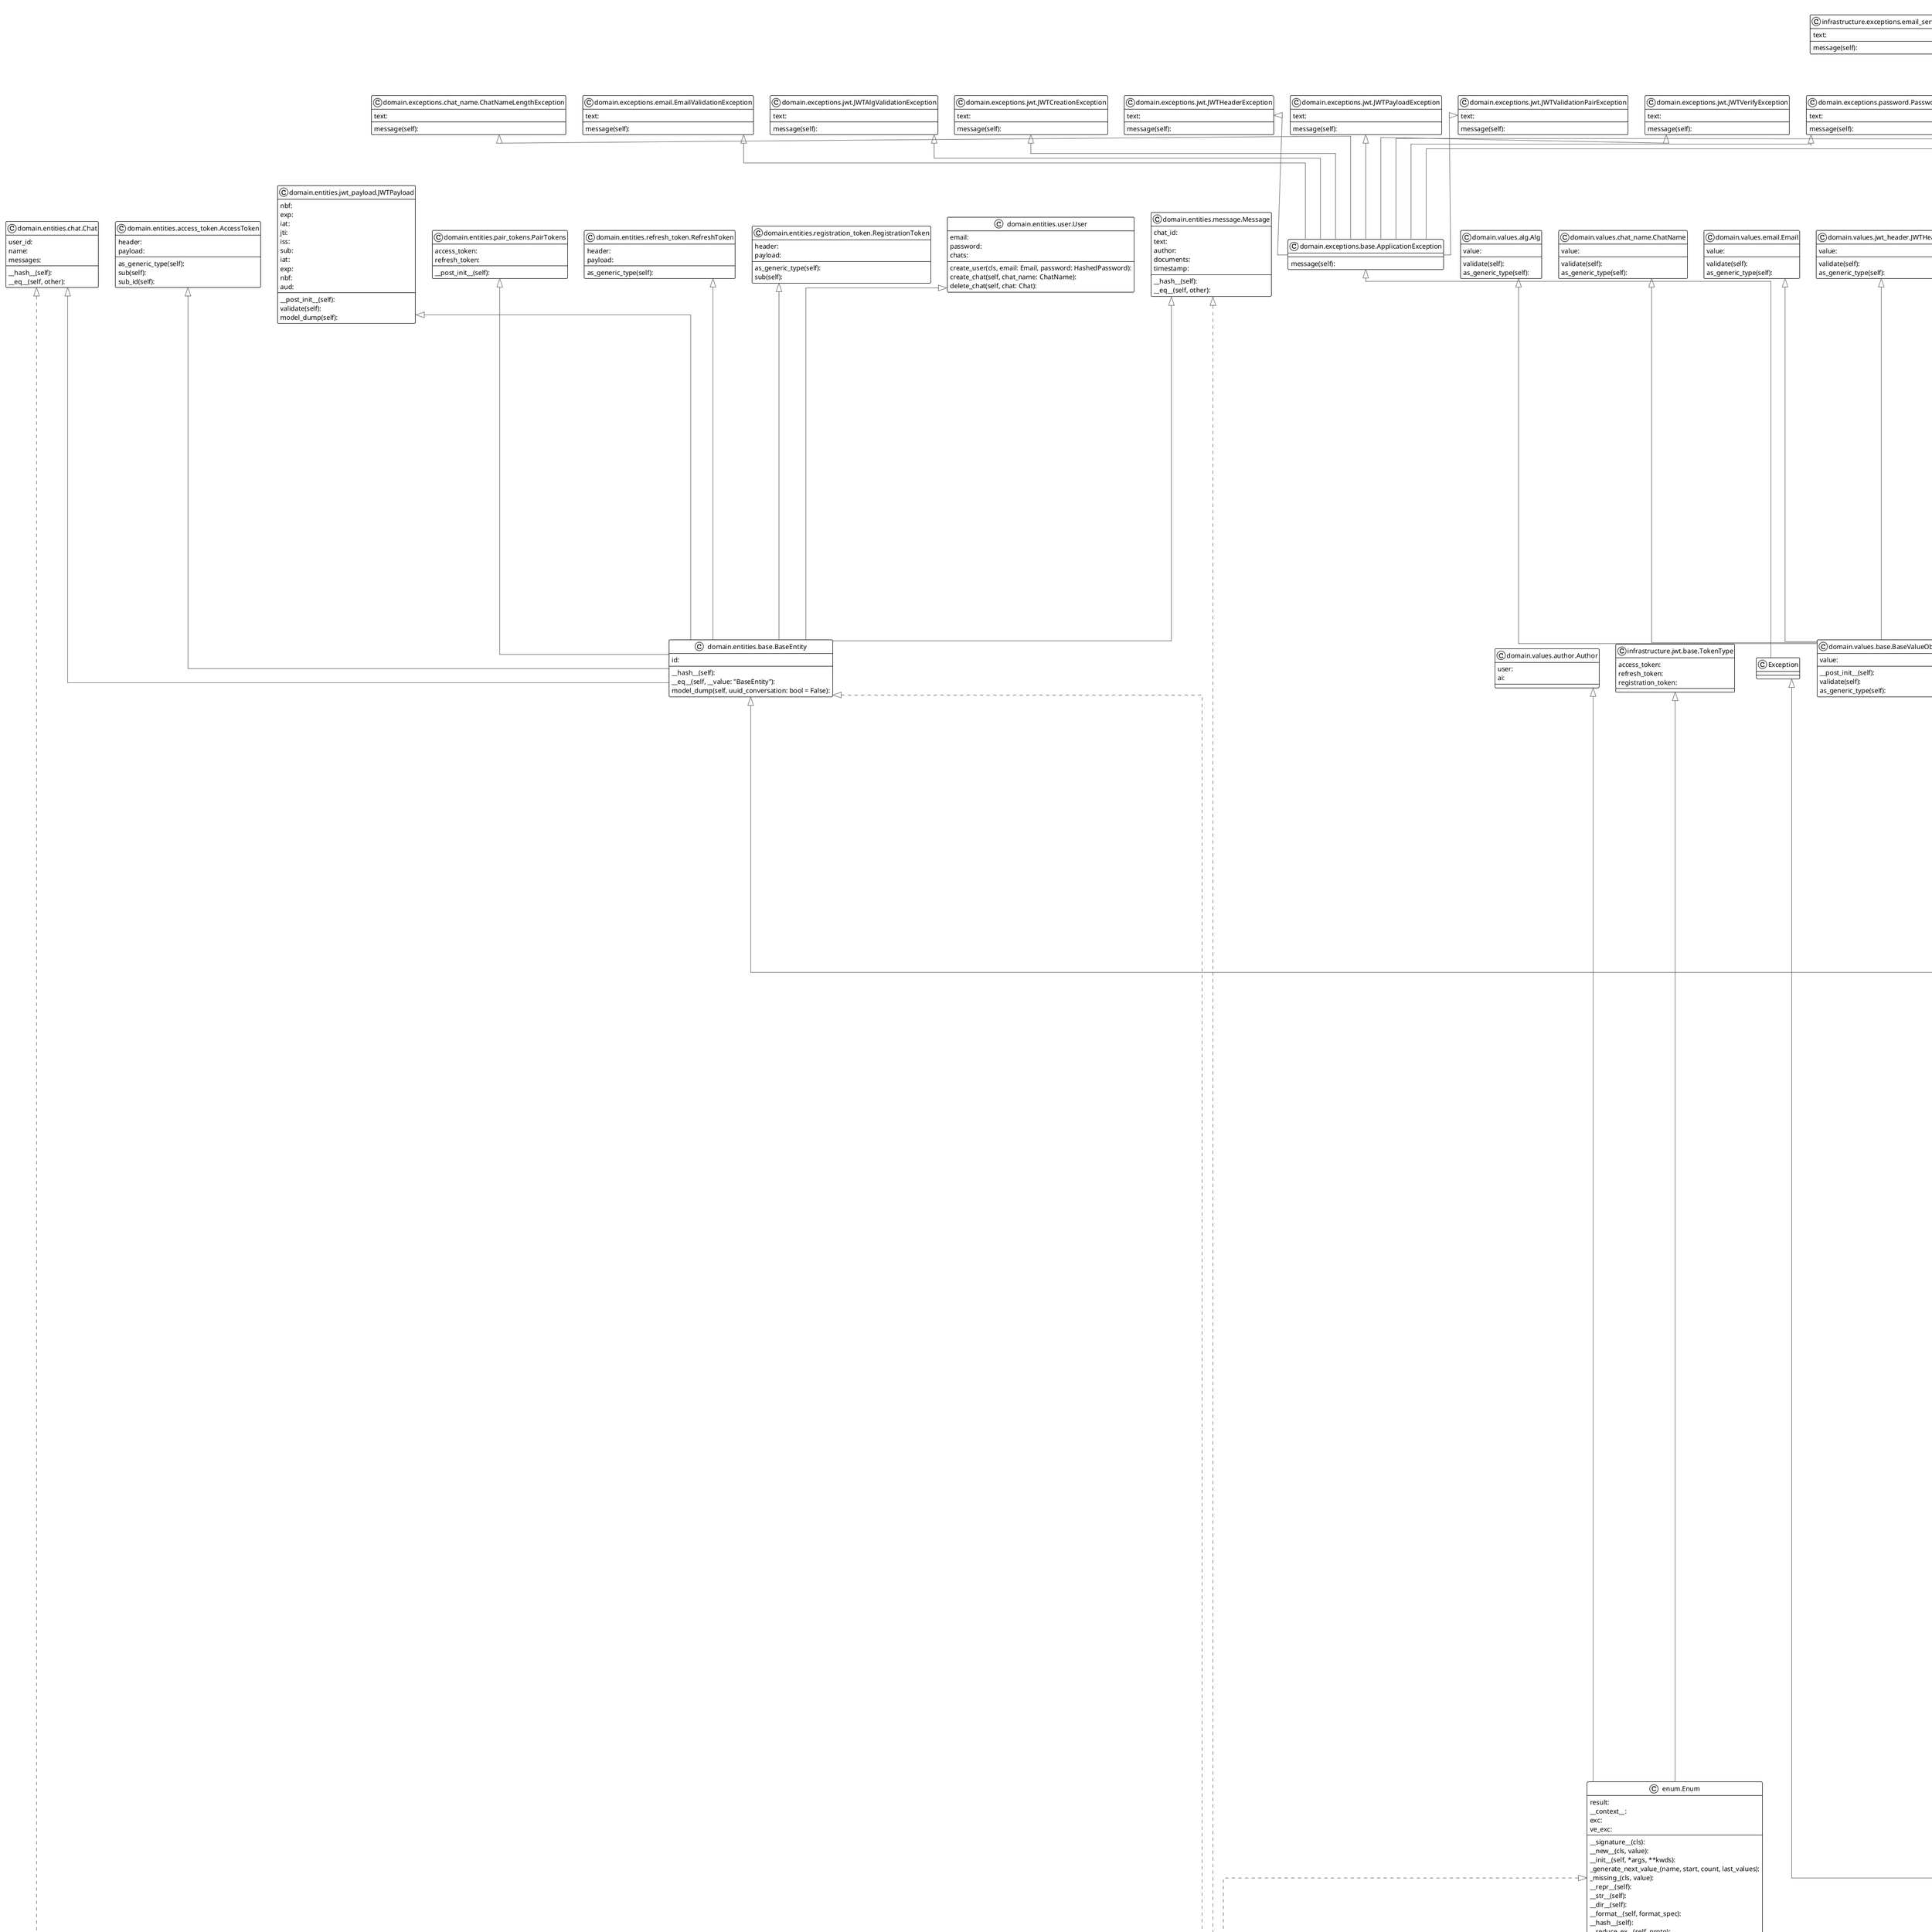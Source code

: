 @startuml

!theme plain
top to bottom direction
skinparam linetype ortho

class BaseException {
   args: 
   __cause__: 
   __context__: 
   __suppress_context__: 
   __traceback__: 
   __notes__: 
   __init__(self, *args: object): 
   __setstate__(self, __state: dict[str, Any] | None): 
   with_traceback(self, __tb: TracebackType | None): 
   add_note(self, __note: str): 
}
class Exception
class node26 as "abc.ABC" {
   __slots__: 
}
class node45 as "abc.ABCMeta" {
   cls: 
   __new__(mcls, name, bases, namespace, /, **kwargs): 
   register(cls, subclass): 
   __instancecheck__(cls, instance): 
   __subclasscheck__(cls, subclass): 
   _dump_registry(cls, file=None): 
   _abc_registry_clear(cls): 
   _abc_caches_clear(cls): 
}
class node89 as "application.api.chats.schemas.CreateChatRequestSchema" {
   chat_name: 
}
class node72 as "application.api.chats.schemas.CreateChatResponseSchema" {
   chat_id: 
   from_entity(cls, chat: Chat): 
}
class node107 as "application.api.chats.schemas.GetChatsResponseSchema" {
   chats: 
   from_entity(cls, chats: list[Chat]): 
}
class node63 as "application.api.chats.schemas.JSONChat" {
   chat_id: 
   chat_name: 
   from_entity(cls, chat: Chat): 
}
class node35 as "application.api.messages.schemas.GetHistoryRequestSchema" {
   chat_id: 
}
class node30 as "application.api.messages.schemas.GetHistoryResponseSchema" {
   messages: 
   from_entity(cls, messages: list[Message]): 
}
class node13 as "application.api.messages.schemas.JSONMessage" {
   id: 
   chat_id: 
   author: 
   text: 
   documents: 
   timestamp: 
   from_entity(cls, message: Message): 
}
class node79 as "application.api.messages.schemas.ReceivedMessageRequestSchema" {
   message: 
   chat_id: 
}
class node97 as "application.api.schemas.ErrorSchema" {
   error: 
}
class node90 as "configs.config.ConfigSettings" {
   model_config: 
   db_host: 
   db_port: 
   db_username: 
   db_password: 
   db_database: 
   host_server: 
   mongodb_host: 
   mongodb_port: 
   rag_host: 
   rag_port: 
   email: 
   email_password: 
   email_host: 
   email_port: 
}
class dict {
   __hash__: 
   __init__(self): 
   __init__(self: dict[str, _VT], **kwargs: _VT): 
   __init__(self, __map: SupportsKeysAndGetItem[_KT, _VT]): 
   __init__(self: dict[str, _VT], __map: SupportsKeysAndGetItem[str, _VT], **kwargs: _VT): 
   __init__(self, __iterable: Iterable[tuple[_KT, _VT]]): 
   __init__(self: dict[str, _VT], __iterable: Iterable[tuple[str, _VT]], **kwargs: _VT): 
   __init__(self: dict[str, str], __iterable: Iterable[list[str]]): 
   __init__(self: dict[bytes, bytes], __iterable: Iterable[list[bytes]]): 
   __new__(cls, *args: Any, **kwargs: Any): 
   copy(self): 
   keys(self): 
   values(self): 
   items(self): 
   fromkeys(cls, __iterable: Iterable[_T], __value: None = None): 
   fromkeys(cls, __iterable: Iterable[_T], __value: _S): 
   get(self, __key: _KT): 
   get(self, __key: _KT, __default: _VT): 
   get(self, __key: _KT, __default: _T): 
   pop(self, __key: _KT): 
   pop(self, __key: _KT, __default: _VT): 
   pop(self, __key: _KT, __default: _T): 
   __len__(self): 
   __getitem__(self, __key: _KT): 
   __setitem__(self, __key: _KT, __value: _VT): 
   __delitem__(self, __key: _KT): 
   __iter__(self): 
   __eq__(self, __value: object): 
   __reversed__(self): 
   __class_getitem__(cls, __item: Any): 
   __or__(self, __value: dict[_KT, _VT]): 
   __or__(self, __value: dict[_T1, _T2]): 
   __ror__(self, __value: dict[_KT, _VT]): 
   __ror__(self, __value: dict[_T1, _T2]): 
   __ior__(self, __value: SupportsKeysAndGetItem[_KT, _VT]): 
   __ior__(self, __value: Iterable[tuple[_KT, _VT]]): 
}
class node64 as "domain.entities.access_token.AccessToken" {
   header: 
   payload: 
   as_generic_type(self): 
   sub(self): 
   sub_id(self): 
}
class node25 as "domain.entities.base.BaseEntity" {
   id: 
   __hash__(self): 
   __eq__(self, __value: "BaseEntity"): 
   model_dump(self, uuid_conversation: bool = False): 
}
class node67 as "domain.entities.chat.Chat" {
   user_id: 
   name: 
   messages: 
   __hash__(self): 
   __eq__(self, other): 
}
class node9 as "domain.entities.jwt_payload.JWTPayload" {
   nbf: 
   exp: 
   iat: 
   jti: 
   iss: 
   sub: 
   iat: 
   exp: 
   nbf: 
   aud: 
   __post_init__(self): 
   validate(self): 
   model_dump(self): 
}
class node23 as "domain.entities.jwt_payload.Sub" {
   id: 
   type: 
   scopes: 
   email: 
   hashed_password: 
}
class node49 as "domain.entities.message.Message" {
   chat_id: 
   text: 
   author: 
   documents: 
   timestamp: 
   __hash__(self): 
   __eq__(self, other): 
}
class node76 as "domain.entities.pair_tokens.PairTokens" {
   access_token: 
   refresh_token: 
   __post_init__(self): 
}
class node83 as "domain.entities.refresh_token.RefreshToken" {
   header: 
   payload: 
   as_generic_type(self): 
}
class node7 as "domain.entities.registration_token.RegistrationToken" {
   header: 
   payload: 
   as_generic_type(self): 
   sub(self): 
}
class node99 as "domain.entities.user.User" {
   email: 
   password: 
   chats: 
   create_user(cls, email: Email, password: HashedPassword): 
   create_chat(self, chat_name: ChatName): 
   delete_chat(self, chat: Chat): 
}
class node78 as "domain.exceptions.base.ApplicationException" {
   message(self): 
}
class node54 as "domain.exceptions.chat_name.ChatNameLengthException" {
   text: 
   message(self): 
}
class node0 as "domain.exceptions.email.EmailValidationException" {
   text: 
   message(self): 
}
class node70 as "domain.exceptions.jwt.JWTAlgValidationException" {
   text: 
   message(self): 
}
class node46 as "domain.exceptions.jwt.JWTCreationException" {
   text: 
   message(self): 
}
class node65 as "domain.exceptions.jwt.JWTHeaderException" {
   text: 
   message(self): 
}
class node95 as "domain.exceptions.jwt.JWTPayloadException" {
   text: 
   message(self): 
}
class node75 as "domain.exceptions.jwt.JWTValidationPairException" {
   text: 
   message(self): 
}
class node84 as "domain.exceptions.jwt.JWTVerifyException" {
   text: 
   message(self): 
}
class node32 as "domain.exceptions.password.PasswordValidationException" {
   text: 
   message(self): 
}
class node22 as "domain.values.alg.Alg" {
   value: 
   validate(self): 
   as_generic_type(self): 
}
class node98 as "domain.values.author.Author" {
   user: 
   ai: 
}
class node53 as "domain.values.base.BaseValueObject" {
   value: 
   __post_init__(self): 
   validate(self): 
   as_generic_type(self): 
}
class node41 as "domain.values.chat_name.ChatName" {
   value: 
   validate(self): 
   as_generic_type(self): 
}
class node74 as "domain.values.email.Email" {
   value: 
   validate(self): 
   as_generic_type(self): 
}
class node15 as "domain.values.jwt_header.JWTHeader" {
   value: 
   validate(self): 
   as_generic_type(self): 
}
class node61 as "domain.values.password.HashedPassword" {
   value: 
   validate(self): 
   as_generic_type(self): 
}
class node93 as "domain.values.password.Password" {
   value: 
   validate(self): 
   as_generic_type(self): 
   hash_password(self): 
}
class node91 as "enum.Enum" {
   result: 
   __context__: 
   exc: 
   ve_exc: 
   __signature__(cls): 
   __new__(cls, value): 
   __init__(self, *args, **kwds): 
   _generate_next_value_(name, start, count, last_values): 
   _missing_(cls, value): 
   __repr__(self): 
   __str__(self): 
   __dir__(self): 
   __format__(self, format_spec): 
   __hash__(self): 
   __reduce_ex__(self, proto): 
   __deepcopy__(self,memo): 
   __copy__(self): 
   name(self): 
   value(self): 
}
class node3 as "enum.EnumMeta" {
   _member_names_: 
   _member_map_: 
   _value2member_map_: 
   __new__(
            metacls: type[_typeshed.Self],
            cls: str,
            bases: tuple[type, ...],
            classdict: _EnumDict,
            *,
            boundary: FlagBoundary | None = None,
            _simple: bool = False,
            **kwds: Any,
        ): 
   __prepare__(metacls, cls: str, bases: tuple[type, ...], **kwds: Any): 
   __iter__(self: type[_EnumMemberT]): 
   __reversed__(self: type[_EnumMemberT]): 
   __contains__(self: type[Any], value: object): 
   __getitem__(self: type[_EnumMemberT], name: str): 
   __members__(self: type[_EnumMemberT]): 
   __len__(self): 
   __bool__(self): 
   __dir__(self): 
   __call__(cls: type[_EnumMemberT], value: Any, names: None = None): 
   __call__(
            cls,
            value: str,
            names: _EnumNames,
            *,
            module: str | None = None,
            qualname: str | None = None,
            type: type | None = None,
            start: int = 1,
            boundary: FlagBoundary | None = None,
        ): 
   __call__(cls: type[_EnumMemberT], value: Any, *values: Any): 
}
class node56 as "infrastructure.email_service.base.BaseEmailService" {
   send(self, receiver_email: Email, subject: str, body: Any): 
   send_registration_mail(self, receiver_email: Email, registration_token: str): 
}
class node48 as "infrastructure.email_service.email_service.EmailService" {
   server: 
   host_server: 
   port: 
   sender_password: 
   host: 
   sender_email: 
   __init__(self, host: str, port: int, sender_email: str, sender_password: str, host_server: str): 
   send(self, receiver_email: Email, subject: str, body: Any): 
   send_registration_mail(self, receiver_email: Email, registration_token: str): 
}
class node71 as "infrastructure.exceptions.base.InfrastructureException" {
   message(self): 
}
class node16 as "infrastructure.exceptions.email_service.SendEmailException" {
   text: 
   message(self): 
}
class node43 as "infrastructure.exceptions.rag.RagRequestException" {
   text: 
   message(self): 
}
class node66 as "infrastructure.integrations.rag.base.BaseRag" {
   generate_answer(self, message: Message, chat_id: UUID7): 
}
class node33 as "infrastructure.integrations.rag.envelope.Rag" {
   port: 
   host: 
   retry_attempts: 
   timeout: 
   __init__(self, host: str, port: int, retry_attempts: int = 3, timeout: int = 15): 
   send_requests_with_repeat(self, client: ClientSession, message: Message): 
   generate_answer(self, message: Message, chat_id: UUID7): 
}
class node94 as "infrastructure.jwt.base.BaseJWT" {
   encode(self, token: T): 
   _decode(self, token: str): 
   decode(self, token: str, _type: TokenType): 
   verify(self, token: str, _type: TokenType): 
   validate(self, token: T): 
}
class node39 as "infrastructure.jwt.base.TokenType" {
   access_token: 
   refresh_token: 
   registration_token: 
}
class node100 as "infrastructure.jwt.rsa.RSAJWT" {
   registry: 
   registration_token_expires_in: 
   key: 
   access_token_expires_in: 
   __init__(
        self,
        key: TK,
        registry: jwt.JWTClaimsRegistry = jwt.JWTClaimsRegistry(),
        access_token_expires_in: datetime.timedelta = datetime.timedelta(days=1),
        registration_token_expires_in: datetime.timedelta = datetime.timedelta(minutes=15),
    ): 
   encode(self, token: T): 
   convert_from_token_to_entity(token: Token, _type: TokenType): 
   _decode(self, token: str): 
   decode(self, token: str, _type: TokenType): 
   verify(self, token: str, _type: TokenType): 
   validate(self, token: str | jwt.Token): 
}
class node112 as "infrastructure.repositories.base_motor_repository.BaseMongoDBRepository" {
   mongo_db_db_name: 
   mongo_db_client: 
   __init__(self, mongodb_client: AgnosticClient, db_name: str): 
   _db(self): 
   _collection(self, collection_name: str): 
   provide_async_session(func): 
}
class node103 as "infrastructure.repositories.base_sqlalchemy_repository.BaseSQLAlchemyRepository" {
   _async_transaction: 
   __init__(self, session: AsyncSession): 
}
class node77 as "infrastructure.repositories.chats.base.BaseChatRepository" {
   add(self, chat: Chat): 
   get_chats_by_user_id(self, user_id: UUID7): 
   exists_by_user_id(self, user_id: UUID7, chat_id: UUID7): 
}
class node10 as "infrastructure.repositories.chats.converters.ChatConverter" {
   convert_from_sqlalchemy_to_entity(cls, model: Chat): 
   convert_from_entity_to_sqlalchemy(cls, entity: DomainChat): 
}
class node8 as "infrastructure.repositories.chats.sqlalchemy.SQLAlchemyChatRepository" {
   add(self, chat: Chat): 
   get_chats_by_user_id(self, user_id: UUID7): 
   exists_by_user_id(self, user_id: UUID7, chat_id: UUID7): 
}
class node73 as "infrastructure.repositories.messages.base.BaseMessagesRepository" {
   add_message(self, message: Message, chat_id: str): 
   get_all_messages(self, chat_id: str): 
}
class node62 as "infrastructure.repositories.messages.converters.MessageConverter" {
   convert_from_json_to_entity(cls, model: dict): 
   convert_from_entity_to_json(cls, entity: DomainMessage): 
}
class node59 as "infrastructure.repositories.messages.mongodb.MongoDBMessagesRepository" {
   add_message(self, message: Message, chat_id: str, async_session: AgnosticClientSession = None): 
   get_all_messages(self, chat_id: str, async_session: AgnosticClientSession = None): 
}
class node44 as "infrastructure.repositories.models.Base" {
   id: 
   registered_at: 
   updated_at: 
}
class node105 as "infrastructure.repositories.models.Chat" {
   __tablename__: 
   name: 
   user_id: 
   user: 
}
class node58 as "infrastructure.repositories.models.User" {
   __tablename__: 
   email: 
   password: 
   chats: 
}
class node110 as "infrastructure.repositories.users.base.BaseUserRepository" {
   get_by_email(self, email: Email): 
   add(self, user: User): 
   get_by_id(self, user_id: UUID7): 
}
class node6 as "infrastructure.repositories.users.converters.UserConverter" {
   convert_from_sqlalchemy_to_entity(cls, model: User): 
   convert_from_entity_to_sqlalchemy(cls, entity: DomainUser): 
}
class node24 as "infrastructure.repositories.users.sqlalchemy.SQLAlchemyUserRepository" {
   get_by_email(self, email: Email): 
   add(self, user: User): 
   get_by_id(self, user_id: UUID7): 
}
class node19 as "infrastructure.unit_of_work.base.BaseUnitOfWork" {
   users: 
   chats: 
   __init__(self): 
   __aenter__(self, *args, **kwargs): 
   __aexit__(self, *args): 
   commit(self): 
   rollback(self): 
   flush(self, *args): 
}
class node68 as "infrastructure.unit_of_work.sqlalchemy.SQLAlchemyUnitOfWork" {
   _async_session_maker: 
   chats: 
   _async_transaction: 
   users: 
   __init__(self, session_maker: async_sessionmaker[AsyncSession]): 
   _provide_async_transaction(func): 
   provide_async_uow(func): 
   __aenter__(self, async_transaction: AsyncSession = None): 
   __aexit__(self, *args): 
   commit(self): 
   rollback(self): 
   flush(self, *args): 
   begin_nested(self): 
}
class node38 as "logic.commands.base.BaseCommand"
class node86 as "logic.commands.base.CommandHandler" {
   handle(self, command: CT): 
}
class node82 as "logic.commands.chats.CreateChat" {
   user_id: 
   chat_name: 
}
class node85 as "logic.commands.chats.CreateChatHandler" {
   uow: 
   handle(self, command: CreateChat): 
}
class node113 as "logic.commands.message.ReceivedMessage" {
   text: 
   user_id: 
   chat_id: 
}
class node52 as "logic.commands.message.ReceivedMessageHandler" {
   uow: 
   messages: 
   rag: 
   handle(self, command: ReceivedMessage): 
}
class node21 as "logic.commands.users.AuthorizeUser" {
   token: 
}
class node87 as "logic.commands.users.AuthorizeUserHandler" {
   jwt_service: 
   handle(self, command: AuthorizeUser): 
}
class node4 as "logic.commands.users.CheckExistsEmail" {
   email: 
}
class node36 as "logic.commands.users.CheckExistsEmailHandler" {
   uow: 
   handle(self, command: CheckExistsEmail): 
}
class node29 as "logic.commands.users.RegistrateUserCommand" {
   email: 
   password: 
}
class node60 as "logic.commands.users.RegistrateUserCommandHandler" {
   email_service: 
   jwt_service: 
   handle(self, command: RegistrateUserCommand): 
}
class node102 as "logic.commands.users.ValidateRegistrationCommand" {
   token: 
}
class node51 as "logic.commands.users.ValidateRegistrationCommandHandler" {
   jwt_service: 
   uow: 
   handle(self, command: ValidateRegistrationCommand): 
}
class node92 as "logic.exceptions.base.LogicException" {
   message(self): 
}
class node34 as "logic.exceptions.chats.ChatNotExistsException" {
   text: 
   message(self): 
}
class node106 as "logic.exceptions.mediator.CommandHandlersNotRegisteredException" {
   command_type: 
   message(self): 
}
class node17 as "logic.exceptions.mediator.QueryHandlersNotRegisteredException" {
   event_type: 
   message(self): 
}
class node18 as "logic.exceptions.messages.AnswerGenerationException" {
   text: 
   message(self): 
}
class node14 as "logic.exceptions.users.UserAuthenticateException" {
   message(self): 
}
class node20 as "logic.exceptions.users.UserEmailExistsException" {
   text: 
   message(self): 
}
class node2 as "logic.exceptions.users.UserIdExistsException" {
   text: 
   message(self): 
}
class node50 as "logic.mediator.base.Mediator" {
   commands_map: 
   queries_map: 
   register_command(self, command: Type[CT], command_handlers: Iterable[CommandHandler[CT, CR]]): 
   register_query(self, query: Type[QT], query_handler: BaseQueryHandler[QT, QR]): 
   handle_command(self, command: BaseCommand): 
   handle_query(self, query: BaseQuery): 
}
class node31 as "logic.queries.base.BaseQuery"
class node11 as "logic.queries.base.BaseQueryHandler" {
   handle(self, query: QT): 
}
class node27 as "logic.queries.chats.GetChats" {
   user_id: 
}
class node1 as "logic.queries.chats.GetChatsHandler" {
   uow: 
   handle(self, query: GetChats): 
}
class node40 as "logic.queries.message.GetHistoryMessages" {
   user_id: 
   chat_id: 
}
class node88 as "logic.queries.message.GetHistoryMessagesHandler" {
   uow: 
   messages: 
   handle(self, query: GetHistoryMessages): 
}
class object {
   __doc__: 
   __dict__: 
   __module__: 
   __annotations__: 
   __class__(self): 
   __class__(self, __type: type[object]): 
   __init__(self): 
   __new__(cls): 
   __setattr__(self, __name: str, __value: Any): 
   __delattr__(self, __name: str): 
   __eq__(self, __value: object): 
   __ne__(self, __value: object): 
   __str__(self): 
   __repr__(self): 
   __hash__(self): 
   __format__(self, __format_spec: str): 
   __getattribute__(self, __name: str): 
   __sizeof__(self): 
   __reduce__(self): 
   __reduce_ex__(self, __protocol: SupportsIndex): 
   __getstate__(self): 
   __dir__(self): 
   __init_subclass__(cls): 
   __subclasshook__(cls, __subclass: type): 
}
class node55 as "pydantic._internal._model_construction.ModelMetaclass" {
   __pydantic_complete__: 
   __pydantic_post_init__: 
   __pydantic_generic_metadata__: 
   __pydantic_decorators__: 
   model_computed_fields: 
   __pydantic_custom_init__: 
   __pydantic_parent_namespace__: 
   __new__(
        mcs,
        cls_name: str,
        bases: tuple[type[Any], ...],
        namespace: dict[str, Any],
        __pydantic_generic_metadata__: PydanticGenericMetadata | None = None,
        __pydantic_reset_parent_namespace__: bool = True,
        _create_model_module: str | None = None,
        **kwargs: Any,
    ): 
   __getattr__(self, item: str): 
   __prepare__(cls, *args: Any, **kwargs: Any): 
   __instancecheck__(self, instance: Any): 
   _collect_bases_data(bases: tuple[type[Any], ...]): 
   __fields__(self): 
   __dir__(self): 
}
class node5 as "pydantic.main.BaseModel" {
   __pydantic_parent_namespace__: 
   model_config: 
   model_fields: 
   model_computed_fields: 
   __class_vars__: 
   __private_attributes__: 
   __signature__: 
   __pydantic_complete__: 
   __pydantic_core_schema__: 
   __pydantic_custom_init__: 
   __pydantic_decorators__: 
   __pydantic_generic_metadata__: 
   __pydantic_parent_namespace__: 
   __pydantic_post_init__: 
   __pydantic_root_model__: 
   __pydantic_serializer__: 
   __pydantic_validator__: 
   __pydantic_extra__: 
   __pydantic_fields_set__: 
   __pydantic_private__: 
   __pydantic_core_schema__: 
   __pydantic_validator__: 
   __pydantic_serializer__: 
   __slots__: 
   __pydantic_base_init__: 
   __repr_name__: 
   __repr_str__: 
   __pretty__: 
   __rich_repr__: 
   __init__(self, /, **data: Any): 
   model_extra(self): 
   model_fields_set(self): 
   model_construct(cls, _fields_set: set[str] | None = None, **values: Any): 
   model_copy(self, *, update: dict[str, Any] | None = None, deep: bool = False): 
   model_dump(
        self,
        *,
        mode: Literal['json', 'python'] | str = 'python',
        include: IncEx | None = None,
        exclude: IncEx | None = None,
        context: Any | None = None,
        by_alias: bool = False,
        exclude_unset: bool = False,
        exclude_defaults: bool = False,
        exclude_none: bool = False,
        round_trip: bool = False,
        warnings: bool | Literal['none', 'warn', 'error'] = True,
        serialize_as_any: bool = False,
    ): 
   model_dump_json(
        self,
        *,
        indent: int | None = None,
        include: IncEx | None = None,
        exclude: IncEx | None = None,
        context: Any | None = None,
        by_alias: bool = False,
        exclude_unset: bool = False,
        exclude_defaults: bool = False,
        exclude_none: bool = False,
        round_trip: bool = False,
        warnings: bool | Literal['none', 'warn', 'error'] = True,
        serialize_as_any: bool = False,
    ): 
   model_json_schema(
        cls,
        by_alias: bool = True,
        ref_template: str = DEFAULT_REF_TEMPLATE,
        schema_generator: type[GenerateJsonSchema] = GenerateJsonSchema,
        mode: JsonSchemaMode = 'validation',
    ): 
   model_parametrized_name(cls, params: tuple[type[Any], ...]): 
   model_post_init(self, __context: Any): 
   model_rebuild(
        cls,
        *,
        force: bool = False,
        raise_errors: bool = True,
        _parent_namespace_depth: int = 2,
        _types_namespace: dict[str, Any] | None = None,
    ): 
   model_validate(
        cls,
        obj: Any,
        *,
        strict: bool | None = None,
        from_attributes: bool | None = None,
        context: Any | None = None,
    ): 
   model_validate_json(
        cls,
        json_data: str | bytes | bytearray,
        *,
        strict: bool | None = None,
        context: Any | None = None,
    ): 
   model_validate_strings(
        cls,
        obj: Any,
        *,
        strict: bool | None = None,
        context: Any | None = None,
    ): 
   __get_pydantic_core_schema__(cls, source: type[BaseModel], handler: GetCoreSchemaHandler, /): 
   __get_pydantic_json_schema__(
        cls,
        core_schema: CoreSchema,
        handler: GetJsonSchemaHandler,
        /,
    ): 
   __pydantic_init_subclass__(cls, **kwargs: Any): 
   __class_getitem__(
        cls, typevar_values: type[Any] | tuple[type[Any], ...]
    ): 
   __copy__(self): 
   __deepcopy__(self, memo: dict[int, Any] | None = None): 
   __getattr__(self, item: str): 
   __setattr__(self, name: str, value: Any): 
   __delattr__(self, item: str): 
   _check_frozen(self, name: str, value: Any): 
   __getstate__(self): 
   __setstate__(self, state: dict[Any, Any]): 
   __eq__(self, other: Any): 
   __init_subclass__(cls, **kwargs: Unpack[ConfigDict]): 
   __iter__(self): 
   __repr__(self): 
   __repr_args__(self): 
   __str__(self): 
   __fields__(self): 
   __fields_set__(self): 
   dict(  # noqa: D102
        self,
        *,
        include: IncEx | None = None,
        exclude: IncEx | None = None,
        by_alias: bool = False,
        exclude_unset: bool = False,
        exclude_defaults: bool = False,
        exclude_none: bool = False,
    ): 
   json(  # noqa: D102
        self,
        *,
        include: IncEx | None = None,
        exclude: IncEx | None = None,
        by_alias: bool = False,
        exclude_unset: bool = False,
        exclude_defaults: bool = False,
        exclude_none: bool = False,
        encoder: Callable[[Any], Any] | None = PydanticUndefined,  # type: ignore[assignment]
        models_as_dict: bool = PydanticUndefined,  # type: ignore[assignment]
        **dumps_kwargs: Any,
    ): 
   parse_obj(cls, obj: Any): 
   parse_raw(  # noqa: D102
        cls,
        b: str | bytes,
        *,
        content_type: str | None = None,
        encoding: str = 'utf8',
        proto: DeprecatedParseProtocol | None = None,
        allow_pickle: bool = False,
    ): 
   parse_file(  # noqa: D102
        cls,
        path: str | Path,
        *,
        content_type: str | None = None,
        encoding: str = 'utf8',
        proto: DeprecatedParseProtocol | None = None,
        allow_pickle: bool = False,
    ): 
   from_orm(cls, obj: Any): 
   construct(cls, _fields_set: set[str] | None = None, **values: Any): 
   copy(
        self,
        *,
        include: AbstractSetIntStr | MappingIntStrAny | None = None,
        exclude: AbstractSetIntStr | MappingIntStrAny | None = None,
        update: Dict[str, Any] | None = None,  # noqa UP006
        deep: bool = False,
    ): 
   schema(  # noqa: D102
        cls, by_alias: bool = True, ref_template: str = DEFAULT_REF_TEMPLATE
    ): 
   schema_json(  # noqa: D102
        cls, *, by_alias: bool = True, ref_template: str = DEFAULT_REF_TEMPLATE, **dumps_kwargs: Any
    ): 
   validate(cls, value: Any): 
   update_forward_refs(cls, **localns: Any): 
   _iter(self, *args: Any, **kwargs: Any): 
   _copy_and_set_values(self, *args: Any, **kwargs: Any): 
   _get_value(cls, *args: Any, **kwargs: Any): 
   _calculate_keys(self, *args: Any, **kwargs: Any): 
}
class node12 as "pydantic_settings.main.BaseSettings" {
   __pydantic_base_init__: 
   model_config: 
   __init__(
        __pydantic_self__,
        _case_sensitive: bool | None = None,
        _nested_model_default_partial_update: bool | None = None,
        _env_prefix: str | None = None,
        _env_file: DotenvType | None = ENV_FILE_SENTINEL,
        _env_file_encoding: str | None = None,
        _env_ignore_empty: bool | None = None,
        _env_nested_delimiter: str | None = None,
        _env_parse_none_str: str | None = None,
        _env_parse_enums: bool | None = None,
        _cli_prog_name: str | None = None,
        _cli_parse_args: bool | list[str] | tuple[str, ...] | None = None,
        _cli_settings_source: CliSettingsSource[Any] | None = None,
        _cli_parse_none_str: str | None = None,
        _cli_hide_none_type: bool | None = None,
        _cli_avoid_json: bool | None = None,
        _cli_enforce_required: bool | None = None,
        _cli_use_class_docs_for_groups: bool | None = None,
        _cli_exit_on_error: bool | None = None,
        _cli_prefix: str | None = None,
        _cli_flag_prefix_char: str | None = None,
        _cli_implicit_flags: bool | None = None,
        _cli_ignore_unknown_args: bool | None = None,
        _secrets_dir: PathType | None = None,
        **values: Any,
    ): 
   settings_customise_sources(
        cls,
        settings_cls: type[BaseSettings],
        init_settings: PydanticBaseSettingsSource,
        env_settings: PydanticBaseSettingsSource,
        dotenv_settings: PydanticBaseSettingsSource,
        file_secret_settings: PydanticBaseSettingsSource,
    ): 
   _settings_build_values(
        self,
        init_kwargs: dict[str, Any],
        _case_sensitive: bool | None = None,
        _nested_model_default_partial_update: bool | None = None,
        _env_prefix: str | None = None,
        _env_file: DotenvType | None = None,
        _env_file_encoding: str | None = None,
        _env_ignore_empty: bool | None = None,
        _env_nested_delimiter: str | None = None,
        _env_parse_none_str: str | None = None,
        _env_parse_enums: bool | None = None,
        _cli_prog_name: str | None = None,
        _cli_parse_args: bool | list[str] | tuple[str, ...] | None = None,
        _cli_settings_source: CliSettingsSource[Any] | None = None,
        _cli_parse_none_str: str | None = None,
        _cli_hide_none_type: bool | None = None,
        _cli_avoid_json: bool | None = None,
        _cli_enforce_required: bool | None = None,
        _cli_use_class_docs_for_groups: bool | None = None,
        _cli_exit_on_error: bool | None = None,
        _cli_prefix: str | None = None,
        _cli_flag_prefix_char: str | None = None,
        _cli_implicit_flags: bool | None = None,
        _cli_ignore_unknown_args: bool | None = None,
        _secrets_dir: PathType | None = None,
    ): 
}
class node28 as "sqlalchemy.inspection.Inspectable" {
   __slots__: 
}
class node37 as "sqlalchemy.orm.decl_api.DeclarativeAttributeIntercept"
class node42 as "sqlalchemy.orm.decl_api.DeclarativeBase" {
   _sa_registry: 
   registry: 
   metadata: 
   __name__: 
   __mapper__: 
   __table__: 
   __tablename__: 
   __mapper_args__: 
   __table_args__: 
   _sa_inspect_type(self): 
   _sa_inspect_instance(self): 
   __init__(self, **kw: Any): 
   __init_subclass__(cls, **kw: Any): 
}
class node96 as "typing.Collection" {
   __len__(self): 
}
class node81 as "typing.Container" {
   __contains__(self, x: object, /): 
}
class node108 as "typing.Hashable" {
   __hash__(self): 
}
class node109 as "typing.Iterable" {
   __iter__(self): 
}
class node111 as "typing.Iterator" {
   __next__(self): 
   __iter__(self): 
}
class node69 as "typing.Mapping" {
   __getitem__(self, key: _KT, /): 
   get(self, key: _KT, /): 
   get(self, key: _KT, /, default: _VT_co | _T): 
   items(self): 
   keys(self): 
   values(self): 
   __contains__(self, key: object, /): 
   __eq__(self, other: object, /): 
}
class node57 as "typing.MutableMapping" {
   __setitem__(self, key: _KT, value: _VT, /): 
   __delitem__(self, key: _KT, /): 
   clear(self): 
   pop(self, key: _KT, /): 
   pop(self, key: _KT, /, default: _VT): 
   pop(self, key: _KT, /, default: _T): 
   popitem(self): 
   setdefault(self: MutableMapping[_KT, _T | None], key: _KT, default: None = None, /): 
   setdefault(self, key: _KT, default: _VT, /): 
   update(self, m: SupportsKeysAndGetItem[_KT, _VT], /, **kwargs: _VT): 
   update(self, m: Iterable[tuple[_KT, _VT]], /, **kwargs: _VT): 
   update(self, **kwargs: _VT): 
}

BaseException  ^-[#595959,plain]-  object        
Exception      ^-[#595959,plain]-  BaseException 
node26         ^-[#595959,plain]-  object        
node89         ^-[#595959,plain]-  node5         
node72         ^-[#595959,plain]-  node5         
node107        ^-[#595959,plain]-  node5         
node63         ^-[#595959,plain]-  node5         
node35         ^-[#595959,plain]-  node5         
node30         ^-[#595959,plain]-  node5         
node13         ^-[#595959,plain]-  node5         
node79         ^-[#595959,plain]-  node5         
node97         ^-[#595959,plain]-  node5         
node90         ^-[#595959,plain]-  node12        
dict           ^-[#595959,dashed]-  node108       
dict           ^-[#595959,dashed]-  node111       
dict           ^-[#595959,plain]-  node57        
node64         ^-[#595959,plain]-  node25        
node25         ^-[#595959,plain]-  node26        
node25         ^-[#595959,dashed]-  node108       
node67         ^-[#595959,plain]-  node25        
node67         ^-[#595959,dashed]-  node108       
node9          ^-[#595959,plain]-  node25        
node23         ^-[#595959,plain]-  object        
node49         ^-[#595959,plain]-  node25        
node49         ^-[#595959,dashed]-  node108       
node76         ^-[#595959,plain]-  node25        
node83         ^-[#595959,plain]-  node25        
node7          ^-[#595959,plain]-  node25        
node99         ^-[#595959,plain]-  node25        
node78         ^-[#595959,plain]-  Exception     
node54         ^-[#595959,plain]-  node78        
node0          ^-[#595959,plain]-  node78        
node70         ^-[#595959,plain]-  node78        
node46         ^-[#595959,plain]-  node78        
node65         ^-[#595959,plain]-  node78        
node95         ^-[#595959,plain]-  node78        
node75         ^-[#595959,plain]-  node78        
node84         ^-[#595959,plain]-  node78        
node32         ^-[#595959,plain]-  node78        
node22         ^-[#595959,plain]-  node53        
node98         ^-[#595959,plain]-  node91        
node53         ^-[#595959,plain]-  node26        
node41         ^-[#595959,plain]-  node53        
node74         ^-[#595959,plain]-  node53        
node15         ^-[#595959,plain]-  node53        
node61         ^-[#595959,plain]-  node53        
node93         ^-[#595959,plain]-  node53        
node91         <-[#595959,dashed]- "isinstanceof" node3         
node91         ^-[#595959,plain]-  object        
node91         ^-[#595959,dashed]-  node108       
node3          ^-[#595959,dashed]-  node109       
node3          ^-[#595959,dashed]-  node111       
node56         ^-[#595959,plain]-  node26        
node48         ^-[#595959,plain]-  node56        
node71         ^-[#595959,plain]-  node78        
node16         ^-[#595959,plain]-  node71        
node43         ^-[#595959,plain]-  node71        
node66         ^-[#595959,plain]-  node26        
node33         ^-[#595959,plain]-  node66        
node94         ^-[#595959,plain]-  node26        
node39         ^-[#595959,plain]-  node91        
node100        ^-[#595959,plain]-  node94        
node112        ^-[#595959,plain]-  object        
node103        ^-[#595959,plain]-  node26        
node77         ^-[#595959,plain]-  node26        
node10         ^-[#595959,plain]-  object        
node8          ^-[#595959,plain]-  node103       
node8          ^-[#595959,plain]-  node77        
node73         ^-[#595959,plain]-  node26        
node62         ^-[#595959,plain]-  object        
node59         ^-[#595959,plain]-  node112       
node59         ^-[#595959,plain]-  node73        
node44         ^-[#595959,plain]-  node42        
node105        ^-[#595959,plain]-  node44        
node58         ^-[#595959,plain]-  node44        
node110        ^-[#595959,plain]-  node26        
node6          ^-[#595959,plain]-  object        
node24         ^-[#595959,plain]-  node103       
node24         ^-[#595959,plain]-  node110       
node19         ^-[#595959,plain]-  node26        
node68         ^-[#595959,plain]-  node19        
node38         ^-[#595959,plain]-  node26        
node86         ^-[#595959,plain]-  node26        
node82         ^-[#595959,plain]-  node38        
node85         ^-[#595959,plain]-  node86        
node113        ^-[#595959,plain]-  node38        
node52         ^-[#595959,plain]-  node86        
node21         ^-[#595959,plain]-  node38        
node87         ^-[#595959,plain]-  node86        
node4          ^-[#595959,plain]-  node38        
node36         ^-[#595959,plain]-  node86        
node29         ^-[#595959,plain]-  node38        
node60         ^-[#595959,plain]-  node86        
node102        ^-[#595959,plain]-  node38        
node51         ^-[#595959,plain]-  node86        
node92         ^-[#595959,plain]-  node78        
node34         ^-[#595959,plain]-  node92        
node106        ^-[#595959,plain]-  node92        
node17         ^-[#595959,plain]-  node92        
node18         ^-[#595959,plain]-  node92        
node14         ^-[#595959,plain]-  node92        
node20         ^-[#595959,plain]-  node92        
node2          ^-[#595959,plain]-  node92        
node50         ^-[#595959,plain]-  object        
node31         ^-[#595959,plain]-  node26        
node11         ^-[#595959,plain]-  node26        
node27         ^-[#595959,plain]-  node31        
node1          ^-[#595959,plain]-  node11        
node40         ^-[#595959,plain]-  node31        
node88         ^-[#595959,plain]-  node11        
object         ^-[#595959,dashed]-  node108       
node55         ^-[#595959,plain]-  node45        
node5          ^-[#595959,plain]-  object        
node5          <-[#595959,dashed]- "isinstanceof" node55        
node5          ^-[#595959,dashed]-  node109       
node12         ^-[#595959,plain]-  node5         
node28         ^-[#595959,plain]-  object        
node37         ^-[#595959,plain]-  node28        
node42         ^-[#595959,plain]-  node28        
node42         <-[#595959,dashed]- "isinstanceof" node37        
node96         ^-[#595959,plain]-  node81        
node96         ^-[#595959,plain]-  node109       
node57         ^-[#595959,plain]-  node69        
@enduml
